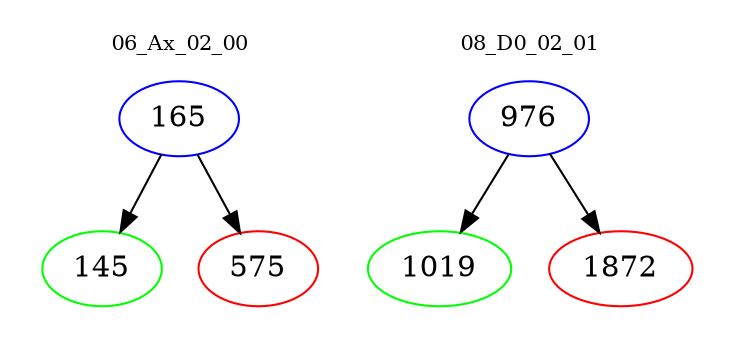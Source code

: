 digraph{
subgraph cluster_0 {
color = white
label = "06_Ax_02_00";
fontsize=10;
T0_165 [label="165", color="blue"]
T0_165 -> T0_145 [color="black"]
T0_145 [label="145", color="green"]
T0_165 -> T0_575 [color="black"]
T0_575 [label="575", color="red"]
}
subgraph cluster_1 {
color = white
label = "08_D0_02_01";
fontsize=10;
T1_976 [label="976", color="blue"]
T1_976 -> T1_1019 [color="black"]
T1_1019 [label="1019", color="green"]
T1_976 -> T1_1872 [color="black"]
T1_1872 [label="1872", color="red"]
}
}
